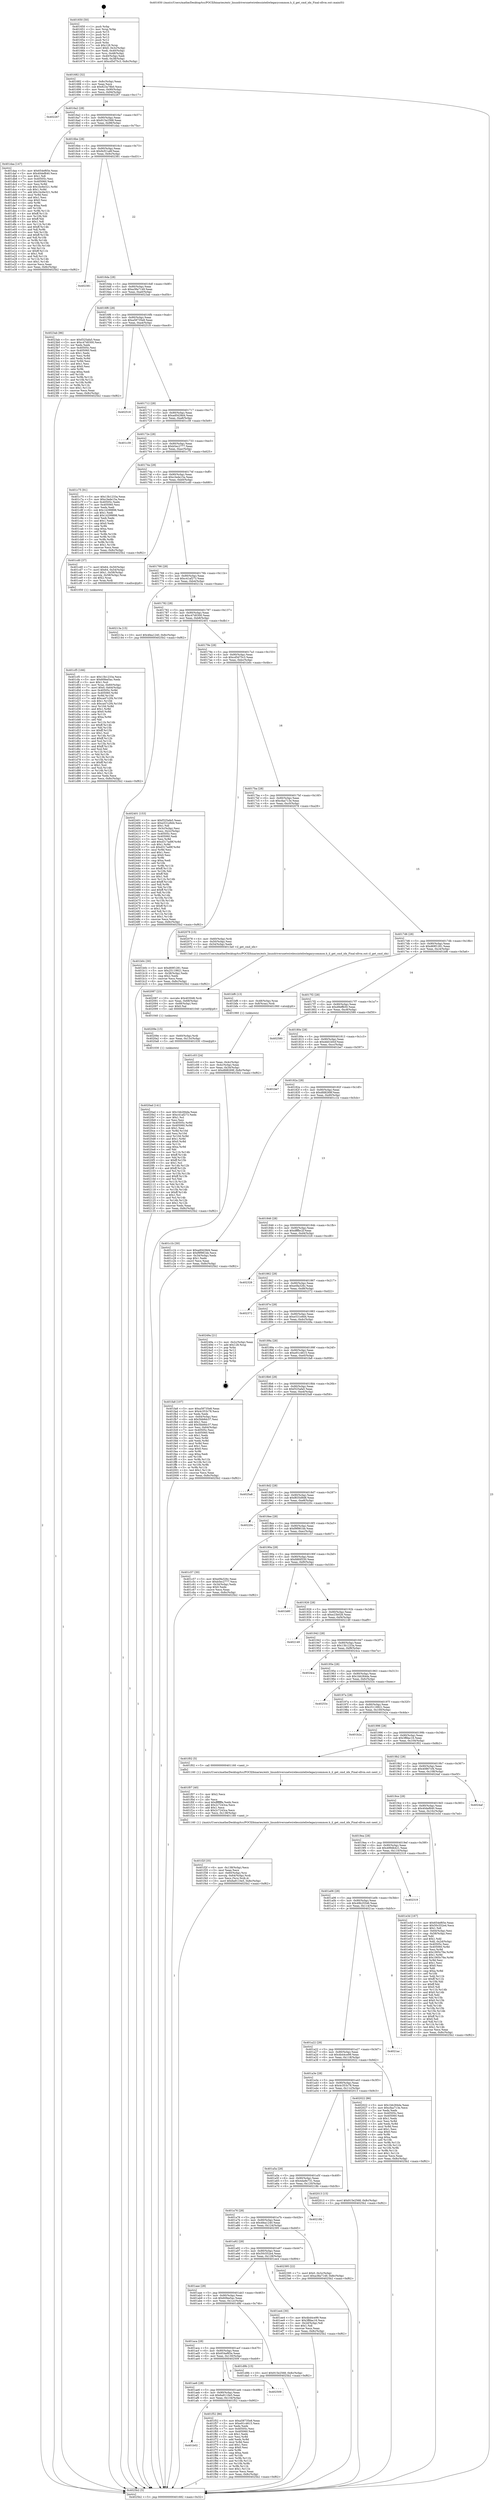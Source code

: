 digraph "0x401650" {
  label = "0x401650 (/mnt/c/Users/mathe/Desktop/tcc/POCII/binaries/extr_linuxdriversnetwirelessinteliwlegacycommon.h_il_get_cmd_idx_Final-ollvm.out::main(0))"
  labelloc = "t"
  node[shape=record]

  Entry [label="",width=0.3,height=0.3,shape=circle,fillcolor=black,style=filled]
  "0x401682" [label="{
     0x401682 [32]\l
     | [instrs]\l
     &nbsp;&nbsp;0x401682 \<+6\>: mov -0x8c(%rbp),%eax\l
     &nbsp;&nbsp;0x401688 \<+2\>: mov %eax,%ecx\l
     &nbsp;&nbsp;0x40168a \<+6\>: sub $0x823a78b0,%ecx\l
     &nbsp;&nbsp;0x401690 \<+6\>: mov %eax,-0x90(%rbp)\l
     &nbsp;&nbsp;0x401696 \<+6\>: mov %ecx,-0x94(%rbp)\l
     &nbsp;&nbsp;0x40169c \<+6\>: je 0000000000402267 \<main+0xc17\>\l
  }"]
  "0x402267" [label="{
     0x402267\l
  }", style=dashed]
  "0x4016a2" [label="{
     0x4016a2 [28]\l
     | [instrs]\l
     &nbsp;&nbsp;0x4016a2 \<+5\>: jmp 00000000004016a7 \<main+0x57\>\l
     &nbsp;&nbsp;0x4016a7 \<+6\>: mov -0x90(%rbp),%eax\l
     &nbsp;&nbsp;0x4016ad \<+5\>: sub $0x915e2568,%eax\l
     &nbsp;&nbsp;0x4016b2 \<+6\>: mov %eax,-0x98(%rbp)\l
     &nbsp;&nbsp;0x4016b8 \<+6\>: je 0000000000401daa \<main+0x75a\>\l
  }"]
  Exit [label="",width=0.3,height=0.3,shape=circle,fillcolor=black,style=filled,peripheries=2]
  "0x401daa" [label="{
     0x401daa [147]\l
     | [instrs]\l
     &nbsp;&nbsp;0x401daa \<+5\>: mov $0x654ef65e,%eax\l
     &nbsp;&nbsp;0x401daf \<+5\>: mov $0x40def640,%ecx\l
     &nbsp;&nbsp;0x401db4 \<+2\>: mov $0x1,%dl\l
     &nbsp;&nbsp;0x401db6 \<+7\>: mov 0x40505c,%esi\l
     &nbsp;&nbsp;0x401dbd \<+7\>: mov 0x405060,%edi\l
     &nbsp;&nbsp;0x401dc4 \<+3\>: mov %esi,%r8d\l
     &nbsp;&nbsp;0x401dc7 \<+7\>: sub $0x1bc6e321,%r8d\l
     &nbsp;&nbsp;0x401dce \<+4\>: sub $0x1,%r8d\l
     &nbsp;&nbsp;0x401dd2 \<+7\>: add $0x1bc6e321,%r8d\l
     &nbsp;&nbsp;0x401dd9 \<+4\>: imul %r8d,%esi\l
     &nbsp;&nbsp;0x401ddd \<+3\>: and $0x1,%esi\l
     &nbsp;&nbsp;0x401de0 \<+3\>: cmp $0x0,%esi\l
     &nbsp;&nbsp;0x401de3 \<+4\>: sete %r9b\l
     &nbsp;&nbsp;0x401de7 \<+3\>: cmp $0xa,%edi\l
     &nbsp;&nbsp;0x401dea \<+4\>: setl %r10b\l
     &nbsp;&nbsp;0x401dee \<+3\>: mov %r9b,%r11b\l
     &nbsp;&nbsp;0x401df1 \<+4\>: xor $0xff,%r11b\l
     &nbsp;&nbsp;0x401df5 \<+3\>: mov %r10b,%bl\l
     &nbsp;&nbsp;0x401df8 \<+3\>: xor $0xff,%bl\l
     &nbsp;&nbsp;0x401dfb \<+3\>: xor $0x1,%dl\l
     &nbsp;&nbsp;0x401dfe \<+3\>: mov %r11b,%r14b\l
     &nbsp;&nbsp;0x401e01 \<+4\>: and $0xff,%r14b\l
     &nbsp;&nbsp;0x401e05 \<+3\>: and %dl,%r9b\l
     &nbsp;&nbsp;0x401e08 \<+3\>: mov %bl,%r15b\l
     &nbsp;&nbsp;0x401e0b \<+4\>: and $0xff,%r15b\l
     &nbsp;&nbsp;0x401e0f \<+3\>: and %dl,%r10b\l
     &nbsp;&nbsp;0x401e12 \<+3\>: or %r9b,%r14b\l
     &nbsp;&nbsp;0x401e15 \<+3\>: or %r10b,%r15b\l
     &nbsp;&nbsp;0x401e18 \<+3\>: xor %r15b,%r14b\l
     &nbsp;&nbsp;0x401e1b \<+3\>: or %bl,%r11b\l
     &nbsp;&nbsp;0x401e1e \<+4\>: xor $0xff,%r11b\l
     &nbsp;&nbsp;0x401e22 \<+3\>: or $0x1,%dl\l
     &nbsp;&nbsp;0x401e25 \<+3\>: and %dl,%r11b\l
     &nbsp;&nbsp;0x401e28 \<+3\>: or %r11b,%r14b\l
     &nbsp;&nbsp;0x401e2b \<+4\>: test $0x1,%r14b\l
     &nbsp;&nbsp;0x401e2f \<+3\>: cmovne %ecx,%eax\l
     &nbsp;&nbsp;0x401e32 \<+6\>: mov %eax,-0x8c(%rbp)\l
     &nbsp;&nbsp;0x401e38 \<+5\>: jmp 00000000004025b2 \<main+0xf62\>\l
  }"]
  "0x4016be" [label="{
     0x4016be [28]\l
     | [instrs]\l
     &nbsp;&nbsp;0x4016be \<+5\>: jmp 00000000004016c3 \<main+0x73\>\l
     &nbsp;&nbsp;0x4016c3 \<+6\>: mov -0x90(%rbp),%eax\l
     &nbsp;&nbsp;0x4016c9 \<+5\>: sub $0x9cf21a6f,%eax\l
     &nbsp;&nbsp;0x4016ce \<+6\>: mov %eax,-0x9c(%rbp)\l
     &nbsp;&nbsp;0x4016d4 \<+6\>: je 0000000000402381 \<main+0xd31\>\l
  }"]
  "0x4020ad" [label="{
     0x4020ad [141]\l
     | [instrs]\l
     &nbsp;&nbsp;0x4020ad \<+5\>: mov $0x1bb284da,%eax\l
     &nbsp;&nbsp;0x4020b2 \<+5\>: mov $0xc41af273,%edx\l
     &nbsp;&nbsp;0x4020b7 \<+2\>: mov $0x1,%cl\l
     &nbsp;&nbsp;0x4020b9 \<+2\>: xor %esi,%esi\l
     &nbsp;&nbsp;0x4020bb \<+8\>: mov 0x40505c,%r8d\l
     &nbsp;&nbsp;0x4020c3 \<+8\>: mov 0x405060,%r9d\l
     &nbsp;&nbsp;0x4020cb \<+3\>: sub $0x1,%esi\l
     &nbsp;&nbsp;0x4020ce \<+3\>: mov %r8d,%r10d\l
     &nbsp;&nbsp;0x4020d1 \<+3\>: add %esi,%r10d\l
     &nbsp;&nbsp;0x4020d4 \<+4\>: imul %r10d,%r8d\l
     &nbsp;&nbsp;0x4020d8 \<+4\>: and $0x1,%r8d\l
     &nbsp;&nbsp;0x4020dc \<+4\>: cmp $0x0,%r8d\l
     &nbsp;&nbsp;0x4020e0 \<+4\>: sete %r11b\l
     &nbsp;&nbsp;0x4020e4 \<+4\>: cmp $0xa,%r9d\l
     &nbsp;&nbsp;0x4020e8 \<+3\>: setl %bl\l
     &nbsp;&nbsp;0x4020eb \<+3\>: mov %r11b,%r14b\l
     &nbsp;&nbsp;0x4020ee \<+4\>: xor $0xff,%r14b\l
     &nbsp;&nbsp;0x4020f2 \<+3\>: mov %bl,%r15b\l
     &nbsp;&nbsp;0x4020f5 \<+4\>: xor $0xff,%r15b\l
     &nbsp;&nbsp;0x4020f9 \<+3\>: xor $0x1,%cl\l
     &nbsp;&nbsp;0x4020fc \<+3\>: mov %r14b,%r12b\l
     &nbsp;&nbsp;0x4020ff \<+4\>: and $0xff,%r12b\l
     &nbsp;&nbsp;0x402103 \<+3\>: and %cl,%r11b\l
     &nbsp;&nbsp;0x402106 \<+3\>: mov %r15b,%r13b\l
     &nbsp;&nbsp;0x402109 \<+4\>: and $0xff,%r13b\l
     &nbsp;&nbsp;0x40210d \<+2\>: and %cl,%bl\l
     &nbsp;&nbsp;0x40210f \<+3\>: or %r11b,%r12b\l
     &nbsp;&nbsp;0x402112 \<+3\>: or %bl,%r13b\l
     &nbsp;&nbsp;0x402115 \<+3\>: xor %r13b,%r12b\l
     &nbsp;&nbsp;0x402118 \<+3\>: or %r15b,%r14b\l
     &nbsp;&nbsp;0x40211b \<+4\>: xor $0xff,%r14b\l
     &nbsp;&nbsp;0x40211f \<+3\>: or $0x1,%cl\l
     &nbsp;&nbsp;0x402122 \<+3\>: and %cl,%r14b\l
     &nbsp;&nbsp;0x402125 \<+3\>: or %r14b,%r12b\l
     &nbsp;&nbsp;0x402128 \<+4\>: test $0x1,%r12b\l
     &nbsp;&nbsp;0x40212c \<+3\>: cmovne %edx,%eax\l
     &nbsp;&nbsp;0x40212f \<+6\>: mov %eax,-0x8c(%rbp)\l
     &nbsp;&nbsp;0x402135 \<+5\>: jmp 00000000004025b2 \<main+0xf62\>\l
  }"]
  "0x402381" [label="{
     0x402381\l
  }", style=dashed]
  "0x4016da" [label="{
     0x4016da [28]\l
     | [instrs]\l
     &nbsp;&nbsp;0x4016da \<+5\>: jmp 00000000004016df \<main+0x8f\>\l
     &nbsp;&nbsp;0x4016df \<+6\>: mov -0x90(%rbp),%eax\l
     &nbsp;&nbsp;0x4016e5 \<+5\>: sub $0xa38a7149,%eax\l
     &nbsp;&nbsp;0x4016ea \<+6\>: mov %eax,-0xa0(%rbp)\l
     &nbsp;&nbsp;0x4016f0 \<+6\>: je 00000000004023ab \<main+0xd5b\>\l
  }"]
  "0x40209e" [label="{
     0x40209e [15]\l
     | [instrs]\l
     &nbsp;&nbsp;0x40209e \<+4\>: mov -0x60(%rbp),%rdi\l
     &nbsp;&nbsp;0x4020a2 \<+6\>: mov %eax,-0x13c(%rbp)\l
     &nbsp;&nbsp;0x4020a8 \<+5\>: call 0000000000401030 \<free@plt\>\l
     | [calls]\l
     &nbsp;&nbsp;0x401030 \{1\} (unknown)\l
  }"]
  "0x4023ab" [label="{
     0x4023ab [86]\l
     | [instrs]\l
     &nbsp;&nbsp;0x4023ab \<+5\>: mov $0xf325afa5,%eax\l
     &nbsp;&nbsp;0x4023b0 \<+5\>: mov $0xc47d0300,%ecx\l
     &nbsp;&nbsp;0x4023b5 \<+2\>: xor %edx,%edx\l
     &nbsp;&nbsp;0x4023b7 \<+7\>: mov 0x40505c,%esi\l
     &nbsp;&nbsp;0x4023be \<+7\>: mov 0x405060,%edi\l
     &nbsp;&nbsp;0x4023c5 \<+3\>: sub $0x1,%edx\l
     &nbsp;&nbsp;0x4023c8 \<+3\>: mov %esi,%r8d\l
     &nbsp;&nbsp;0x4023cb \<+3\>: add %edx,%r8d\l
     &nbsp;&nbsp;0x4023ce \<+4\>: imul %r8d,%esi\l
     &nbsp;&nbsp;0x4023d2 \<+3\>: and $0x1,%esi\l
     &nbsp;&nbsp;0x4023d5 \<+3\>: cmp $0x0,%esi\l
     &nbsp;&nbsp;0x4023d8 \<+4\>: sete %r9b\l
     &nbsp;&nbsp;0x4023dc \<+3\>: cmp $0xa,%edi\l
     &nbsp;&nbsp;0x4023df \<+4\>: setl %r10b\l
     &nbsp;&nbsp;0x4023e3 \<+3\>: mov %r9b,%r11b\l
     &nbsp;&nbsp;0x4023e6 \<+3\>: and %r10b,%r11b\l
     &nbsp;&nbsp;0x4023e9 \<+3\>: xor %r10b,%r9b\l
     &nbsp;&nbsp;0x4023ec \<+3\>: or %r9b,%r11b\l
     &nbsp;&nbsp;0x4023ef \<+4\>: test $0x1,%r11b\l
     &nbsp;&nbsp;0x4023f3 \<+3\>: cmovne %ecx,%eax\l
     &nbsp;&nbsp;0x4023f6 \<+6\>: mov %eax,-0x8c(%rbp)\l
     &nbsp;&nbsp;0x4023fc \<+5\>: jmp 00000000004025b2 \<main+0xf62\>\l
  }"]
  "0x4016f6" [label="{
     0x4016f6 [28]\l
     | [instrs]\l
     &nbsp;&nbsp;0x4016f6 \<+5\>: jmp 00000000004016fb \<main+0xab\>\l
     &nbsp;&nbsp;0x4016fb \<+6\>: mov -0x90(%rbp),%eax\l
     &nbsp;&nbsp;0x401701 \<+5\>: sub $0xa58735e8,%eax\l
     &nbsp;&nbsp;0x401706 \<+6\>: mov %eax,-0xa4(%rbp)\l
     &nbsp;&nbsp;0x40170c \<+6\>: je 0000000000402518 \<main+0xec8\>\l
  }"]
  "0x402087" [label="{
     0x402087 [23]\l
     | [instrs]\l
     &nbsp;&nbsp;0x402087 \<+10\>: movabs $0x4030d6,%rdi\l
     &nbsp;&nbsp;0x402091 \<+3\>: mov %eax,-0x68(%rbp)\l
     &nbsp;&nbsp;0x402094 \<+3\>: mov -0x68(%rbp),%esi\l
     &nbsp;&nbsp;0x402097 \<+2\>: mov $0x0,%al\l
     &nbsp;&nbsp;0x402099 \<+5\>: call 0000000000401040 \<printf@plt\>\l
     | [calls]\l
     &nbsp;&nbsp;0x401040 \{1\} (unknown)\l
  }"]
  "0x402518" [label="{
     0x402518\l
  }", style=dashed]
  "0x401712" [label="{
     0x401712 [28]\l
     | [instrs]\l
     &nbsp;&nbsp;0x401712 \<+5\>: jmp 0000000000401717 \<main+0xc7\>\l
     &nbsp;&nbsp;0x401717 \<+6\>: mov -0x90(%rbp),%eax\l
     &nbsp;&nbsp;0x40171d \<+5\>: sub $0xad0428d4,%eax\l
     &nbsp;&nbsp;0x401722 \<+6\>: mov %eax,-0xa8(%rbp)\l
     &nbsp;&nbsp;0x401728 \<+6\>: je 0000000000401c39 \<main+0x5e9\>\l
  }"]
  "0x401b02" [label="{
     0x401b02\l
  }", style=dashed]
  "0x401c39" [label="{
     0x401c39\l
  }", style=dashed]
  "0x40172e" [label="{
     0x40172e [28]\l
     | [instrs]\l
     &nbsp;&nbsp;0x40172e \<+5\>: jmp 0000000000401733 \<main+0xe3\>\l
     &nbsp;&nbsp;0x401733 \<+6\>: mov -0x90(%rbp),%eax\l
     &nbsp;&nbsp;0x401739 \<+5\>: sub $0xb5ec2777,%eax\l
     &nbsp;&nbsp;0x40173e \<+6\>: mov %eax,-0xac(%rbp)\l
     &nbsp;&nbsp;0x401744 \<+6\>: je 0000000000401c75 \<main+0x625\>\l
  }"]
  "0x401f52" [label="{
     0x401f52 [86]\l
     | [instrs]\l
     &nbsp;&nbsp;0x401f52 \<+5\>: mov $0xa58735e8,%eax\l
     &nbsp;&nbsp;0x401f57 \<+5\>: mov $0xe91c4615,%ecx\l
     &nbsp;&nbsp;0x401f5c \<+2\>: xor %edx,%edx\l
     &nbsp;&nbsp;0x401f5e \<+7\>: mov 0x40505c,%esi\l
     &nbsp;&nbsp;0x401f65 \<+7\>: mov 0x405060,%edi\l
     &nbsp;&nbsp;0x401f6c \<+3\>: sub $0x1,%edx\l
     &nbsp;&nbsp;0x401f6f \<+3\>: mov %esi,%r8d\l
     &nbsp;&nbsp;0x401f72 \<+3\>: add %edx,%r8d\l
     &nbsp;&nbsp;0x401f75 \<+4\>: imul %r8d,%esi\l
     &nbsp;&nbsp;0x401f79 \<+3\>: and $0x1,%esi\l
     &nbsp;&nbsp;0x401f7c \<+3\>: cmp $0x0,%esi\l
     &nbsp;&nbsp;0x401f7f \<+4\>: sete %r9b\l
     &nbsp;&nbsp;0x401f83 \<+3\>: cmp $0xa,%edi\l
     &nbsp;&nbsp;0x401f86 \<+4\>: setl %r10b\l
     &nbsp;&nbsp;0x401f8a \<+3\>: mov %r9b,%r11b\l
     &nbsp;&nbsp;0x401f8d \<+3\>: and %r10b,%r11b\l
     &nbsp;&nbsp;0x401f90 \<+3\>: xor %r10b,%r9b\l
     &nbsp;&nbsp;0x401f93 \<+3\>: or %r9b,%r11b\l
     &nbsp;&nbsp;0x401f96 \<+4\>: test $0x1,%r11b\l
     &nbsp;&nbsp;0x401f9a \<+3\>: cmovne %ecx,%eax\l
     &nbsp;&nbsp;0x401f9d \<+6\>: mov %eax,-0x8c(%rbp)\l
     &nbsp;&nbsp;0x401fa3 \<+5\>: jmp 00000000004025b2 \<main+0xf62\>\l
  }"]
  "0x401c75" [label="{
     0x401c75 [91]\l
     | [instrs]\l
     &nbsp;&nbsp;0x401c75 \<+5\>: mov $0x13b1233a,%eax\l
     &nbsp;&nbsp;0x401c7a \<+5\>: mov $0xc3ede15a,%ecx\l
     &nbsp;&nbsp;0x401c7f \<+7\>: mov 0x40505c,%edx\l
     &nbsp;&nbsp;0x401c86 \<+7\>: mov 0x405060,%esi\l
     &nbsp;&nbsp;0x401c8d \<+2\>: mov %edx,%edi\l
     &nbsp;&nbsp;0x401c8f \<+6\>: sub $0x14299898,%edi\l
     &nbsp;&nbsp;0x401c95 \<+3\>: sub $0x1,%edi\l
     &nbsp;&nbsp;0x401c98 \<+6\>: add $0x14299898,%edi\l
     &nbsp;&nbsp;0x401c9e \<+3\>: imul %edi,%edx\l
     &nbsp;&nbsp;0x401ca1 \<+3\>: and $0x1,%edx\l
     &nbsp;&nbsp;0x401ca4 \<+3\>: cmp $0x0,%edx\l
     &nbsp;&nbsp;0x401ca7 \<+4\>: sete %r8b\l
     &nbsp;&nbsp;0x401cab \<+3\>: cmp $0xa,%esi\l
     &nbsp;&nbsp;0x401cae \<+4\>: setl %r9b\l
     &nbsp;&nbsp;0x401cb2 \<+3\>: mov %r8b,%r10b\l
     &nbsp;&nbsp;0x401cb5 \<+3\>: and %r9b,%r10b\l
     &nbsp;&nbsp;0x401cb8 \<+3\>: xor %r9b,%r8b\l
     &nbsp;&nbsp;0x401cbb \<+3\>: or %r8b,%r10b\l
     &nbsp;&nbsp;0x401cbe \<+4\>: test $0x1,%r10b\l
     &nbsp;&nbsp;0x401cc2 \<+3\>: cmovne %ecx,%eax\l
     &nbsp;&nbsp;0x401cc5 \<+6\>: mov %eax,-0x8c(%rbp)\l
     &nbsp;&nbsp;0x401ccb \<+5\>: jmp 00000000004025b2 \<main+0xf62\>\l
  }"]
  "0x40174a" [label="{
     0x40174a [28]\l
     | [instrs]\l
     &nbsp;&nbsp;0x40174a \<+5\>: jmp 000000000040174f \<main+0xff\>\l
     &nbsp;&nbsp;0x40174f \<+6\>: mov -0x90(%rbp),%eax\l
     &nbsp;&nbsp;0x401755 \<+5\>: sub $0xc3ede15a,%eax\l
     &nbsp;&nbsp;0x40175a \<+6\>: mov %eax,-0xb0(%rbp)\l
     &nbsp;&nbsp;0x401760 \<+6\>: je 0000000000401cd0 \<main+0x680\>\l
  }"]
  "0x401ae6" [label="{
     0x401ae6 [28]\l
     | [instrs]\l
     &nbsp;&nbsp;0x401ae6 \<+5\>: jmp 0000000000401aeb \<main+0x49b\>\l
     &nbsp;&nbsp;0x401aeb \<+6\>: mov -0x90(%rbp),%eax\l
     &nbsp;&nbsp;0x401af1 \<+5\>: sub $0x6a9110e5,%eax\l
     &nbsp;&nbsp;0x401af6 \<+6\>: mov %eax,-0x134(%rbp)\l
     &nbsp;&nbsp;0x401afc \<+6\>: je 0000000000401f52 \<main+0x902\>\l
  }"]
  "0x401cd0" [label="{
     0x401cd0 [37]\l
     | [instrs]\l
     &nbsp;&nbsp;0x401cd0 \<+7\>: movl $0x64,-0x50(%rbp)\l
     &nbsp;&nbsp;0x401cd7 \<+7\>: movl $0x64,-0x54(%rbp)\l
     &nbsp;&nbsp;0x401cde \<+7\>: movl $0x1,-0x58(%rbp)\l
     &nbsp;&nbsp;0x401ce5 \<+4\>: movslq -0x58(%rbp),%rax\l
     &nbsp;&nbsp;0x401ce9 \<+4\>: shl $0x2,%rax\l
     &nbsp;&nbsp;0x401ced \<+3\>: mov %rax,%rdi\l
     &nbsp;&nbsp;0x401cf0 \<+5\>: call 0000000000401050 \<malloc@plt\>\l
     | [calls]\l
     &nbsp;&nbsp;0x401050 \{1\} (unknown)\l
  }"]
  "0x401766" [label="{
     0x401766 [28]\l
     | [instrs]\l
     &nbsp;&nbsp;0x401766 \<+5\>: jmp 000000000040176b \<main+0x11b\>\l
     &nbsp;&nbsp;0x40176b \<+6\>: mov -0x90(%rbp),%eax\l
     &nbsp;&nbsp;0x401771 \<+5\>: sub $0xc41af273,%eax\l
     &nbsp;&nbsp;0x401776 \<+6\>: mov %eax,-0xb4(%rbp)\l
     &nbsp;&nbsp;0x40177c \<+6\>: je 000000000040213a \<main+0xaea\>\l
  }"]
  "0x402509" [label="{
     0x402509\l
  }", style=dashed]
  "0x40213a" [label="{
     0x40213a [15]\l
     | [instrs]\l
     &nbsp;&nbsp;0x40213a \<+10\>: movl $0x4fea1240,-0x8c(%rbp)\l
     &nbsp;&nbsp;0x402144 \<+5\>: jmp 00000000004025b2 \<main+0xf62\>\l
  }"]
  "0x401782" [label="{
     0x401782 [28]\l
     | [instrs]\l
     &nbsp;&nbsp;0x401782 \<+5\>: jmp 0000000000401787 \<main+0x137\>\l
     &nbsp;&nbsp;0x401787 \<+6\>: mov -0x90(%rbp),%eax\l
     &nbsp;&nbsp;0x40178d \<+5\>: sub $0xc47d0300,%eax\l
     &nbsp;&nbsp;0x401792 \<+6\>: mov %eax,-0xb8(%rbp)\l
     &nbsp;&nbsp;0x401798 \<+6\>: je 0000000000402401 \<main+0xdb1\>\l
  }"]
  "0x401f2f" [label="{
     0x401f2f [35]\l
     | [instrs]\l
     &nbsp;&nbsp;0x401f2f \<+6\>: mov -0x138(%rbp),%ecx\l
     &nbsp;&nbsp;0x401f35 \<+3\>: imul %eax,%ecx\l
     &nbsp;&nbsp;0x401f38 \<+4\>: mov -0x60(%rbp),%rsi\l
     &nbsp;&nbsp;0x401f3c \<+4\>: movslq -0x64(%rbp),%rdi\l
     &nbsp;&nbsp;0x401f40 \<+3\>: mov %ecx,(%rsi,%rdi,4)\l
     &nbsp;&nbsp;0x401f43 \<+10\>: movl $0x6a9110e5,-0x8c(%rbp)\l
     &nbsp;&nbsp;0x401f4d \<+5\>: jmp 00000000004025b2 \<main+0xf62\>\l
  }"]
  "0x402401" [label="{
     0x402401 [153]\l
     | [instrs]\l
     &nbsp;&nbsp;0x402401 \<+5\>: mov $0xf325afa5,%eax\l
     &nbsp;&nbsp;0x402406 \<+5\>: mov $0xe531e9d4,%ecx\l
     &nbsp;&nbsp;0x40240b \<+2\>: mov $0x1,%dl\l
     &nbsp;&nbsp;0x40240d \<+3\>: mov -0x3c(%rbp),%esi\l
     &nbsp;&nbsp;0x402410 \<+3\>: mov %esi,-0x2c(%rbp)\l
     &nbsp;&nbsp;0x402413 \<+7\>: mov 0x40505c,%esi\l
     &nbsp;&nbsp;0x40241a \<+7\>: mov 0x405060,%edi\l
     &nbsp;&nbsp;0x402421 \<+3\>: mov %esi,%r8d\l
     &nbsp;&nbsp;0x402424 \<+7\>: add $0xd317ad9f,%r8d\l
     &nbsp;&nbsp;0x40242b \<+4\>: sub $0x1,%r8d\l
     &nbsp;&nbsp;0x40242f \<+7\>: sub $0xd317ad9f,%r8d\l
     &nbsp;&nbsp;0x402436 \<+4\>: imul %r8d,%esi\l
     &nbsp;&nbsp;0x40243a \<+3\>: and $0x1,%esi\l
     &nbsp;&nbsp;0x40243d \<+3\>: cmp $0x0,%esi\l
     &nbsp;&nbsp;0x402440 \<+4\>: sete %r9b\l
     &nbsp;&nbsp;0x402444 \<+3\>: cmp $0xa,%edi\l
     &nbsp;&nbsp;0x402447 \<+4\>: setl %r10b\l
     &nbsp;&nbsp;0x40244b \<+3\>: mov %r9b,%r11b\l
     &nbsp;&nbsp;0x40244e \<+4\>: xor $0xff,%r11b\l
     &nbsp;&nbsp;0x402452 \<+3\>: mov %r10b,%bl\l
     &nbsp;&nbsp;0x402455 \<+3\>: xor $0xff,%bl\l
     &nbsp;&nbsp;0x402458 \<+3\>: xor $0x1,%dl\l
     &nbsp;&nbsp;0x40245b \<+3\>: mov %r11b,%r14b\l
     &nbsp;&nbsp;0x40245e \<+4\>: and $0xff,%r14b\l
     &nbsp;&nbsp;0x402462 \<+3\>: and %dl,%r9b\l
     &nbsp;&nbsp;0x402465 \<+3\>: mov %bl,%r15b\l
     &nbsp;&nbsp;0x402468 \<+4\>: and $0xff,%r15b\l
     &nbsp;&nbsp;0x40246c \<+3\>: and %dl,%r10b\l
     &nbsp;&nbsp;0x40246f \<+3\>: or %r9b,%r14b\l
     &nbsp;&nbsp;0x402472 \<+3\>: or %r10b,%r15b\l
     &nbsp;&nbsp;0x402475 \<+3\>: xor %r15b,%r14b\l
     &nbsp;&nbsp;0x402478 \<+3\>: or %bl,%r11b\l
     &nbsp;&nbsp;0x40247b \<+4\>: xor $0xff,%r11b\l
     &nbsp;&nbsp;0x40247f \<+3\>: or $0x1,%dl\l
     &nbsp;&nbsp;0x402482 \<+3\>: and %dl,%r11b\l
     &nbsp;&nbsp;0x402485 \<+3\>: or %r11b,%r14b\l
     &nbsp;&nbsp;0x402488 \<+4\>: test $0x1,%r14b\l
     &nbsp;&nbsp;0x40248c \<+3\>: cmovne %ecx,%eax\l
     &nbsp;&nbsp;0x40248f \<+6\>: mov %eax,-0x8c(%rbp)\l
     &nbsp;&nbsp;0x402495 \<+5\>: jmp 00000000004025b2 \<main+0xf62\>\l
  }"]
  "0x40179e" [label="{
     0x40179e [28]\l
     | [instrs]\l
     &nbsp;&nbsp;0x40179e \<+5\>: jmp 00000000004017a3 \<main+0x153\>\l
     &nbsp;&nbsp;0x4017a3 \<+6\>: mov -0x90(%rbp),%eax\l
     &nbsp;&nbsp;0x4017a9 \<+5\>: sub $0xcd5d75c3,%eax\l
     &nbsp;&nbsp;0x4017ae \<+6\>: mov %eax,-0xbc(%rbp)\l
     &nbsp;&nbsp;0x4017b4 \<+6\>: je 0000000000401b0c \<main+0x4bc\>\l
  }"]
  "0x401f07" [label="{
     0x401f07 [40]\l
     | [instrs]\l
     &nbsp;&nbsp;0x401f07 \<+5\>: mov $0x2,%ecx\l
     &nbsp;&nbsp;0x401f0c \<+1\>: cltd\l
     &nbsp;&nbsp;0x401f0d \<+2\>: idiv %ecx\l
     &nbsp;&nbsp;0x401f0f \<+6\>: imul $0xfffffffe,%edx,%ecx\l
     &nbsp;&nbsp;0x401f15 \<+6\>: add $0x2c7243ca,%ecx\l
     &nbsp;&nbsp;0x401f1b \<+3\>: add $0x1,%ecx\l
     &nbsp;&nbsp;0x401f1e \<+6\>: sub $0x2c7243ca,%ecx\l
     &nbsp;&nbsp;0x401f24 \<+6\>: mov %ecx,-0x138(%rbp)\l
     &nbsp;&nbsp;0x401f2a \<+5\>: call 0000000000401160 \<next_i\>\l
     | [calls]\l
     &nbsp;&nbsp;0x401160 \{1\} (/mnt/c/Users/mathe/Desktop/tcc/POCII/binaries/extr_linuxdriversnetwirelessinteliwlegacycommon.h_il_get_cmd_idx_Final-ollvm.out::next_i)\l
  }"]
  "0x401b0c" [label="{
     0x401b0c [30]\l
     | [instrs]\l
     &nbsp;&nbsp;0x401b0c \<+5\>: mov $0xd69f1281,%eax\l
     &nbsp;&nbsp;0x401b11 \<+5\>: mov $0x25119921,%ecx\l
     &nbsp;&nbsp;0x401b16 \<+3\>: mov -0x38(%rbp),%edx\l
     &nbsp;&nbsp;0x401b19 \<+3\>: cmp $0x2,%edx\l
     &nbsp;&nbsp;0x401b1c \<+3\>: cmovne %ecx,%eax\l
     &nbsp;&nbsp;0x401b1f \<+6\>: mov %eax,-0x8c(%rbp)\l
     &nbsp;&nbsp;0x401b25 \<+5\>: jmp 00000000004025b2 \<main+0xf62\>\l
  }"]
  "0x4017ba" [label="{
     0x4017ba [28]\l
     | [instrs]\l
     &nbsp;&nbsp;0x4017ba \<+5\>: jmp 00000000004017bf \<main+0x16f\>\l
     &nbsp;&nbsp;0x4017bf \<+6\>: mov -0x90(%rbp),%eax\l
     &nbsp;&nbsp;0x4017c5 \<+5\>: sub $0xcfaa713e,%eax\l
     &nbsp;&nbsp;0x4017ca \<+6\>: mov %eax,-0xc0(%rbp)\l
     &nbsp;&nbsp;0x4017d0 \<+6\>: je 0000000000402078 \<main+0xa28\>\l
  }"]
  "0x4025b2" [label="{
     0x4025b2 [5]\l
     | [instrs]\l
     &nbsp;&nbsp;0x4025b2 \<+5\>: jmp 0000000000401682 \<main+0x32\>\l
  }"]
  "0x401650" [label="{
     0x401650 [50]\l
     | [instrs]\l
     &nbsp;&nbsp;0x401650 \<+1\>: push %rbp\l
     &nbsp;&nbsp;0x401651 \<+3\>: mov %rsp,%rbp\l
     &nbsp;&nbsp;0x401654 \<+2\>: push %r15\l
     &nbsp;&nbsp;0x401656 \<+2\>: push %r14\l
     &nbsp;&nbsp;0x401658 \<+2\>: push %r13\l
     &nbsp;&nbsp;0x40165a \<+2\>: push %r12\l
     &nbsp;&nbsp;0x40165c \<+1\>: push %rbx\l
     &nbsp;&nbsp;0x40165d \<+7\>: sub $0x128,%rsp\l
     &nbsp;&nbsp;0x401664 \<+7\>: movl $0x0,-0x3c(%rbp)\l
     &nbsp;&nbsp;0x40166b \<+3\>: mov %edi,-0x40(%rbp)\l
     &nbsp;&nbsp;0x40166e \<+4\>: mov %rsi,-0x48(%rbp)\l
     &nbsp;&nbsp;0x401672 \<+3\>: mov -0x40(%rbp),%edi\l
     &nbsp;&nbsp;0x401675 \<+3\>: mov %edi,-0x38(%rbp)\l
     &nbsp;&nbsp;0x401678 \<+10\>: movl $0xcd5d75c3,-0x8c(%rbp)\l
  }"]
  "0x401aca" [label="{
     0x401aca [28]\l
     | [instrs]\l
     &nbsp;&nbsp;0x401aca \<+5\>: jmp 0000000000401acf \<main+0x47f\>\l
     &nbsp;&nbsp;0x401acf \<+6\>: mov -0x90(%rbp),%eax\l
     &nbsp;&nbsp;0x401ad5 \<+5\>: sub $0x654ef65e,%eax\l
     &nbsp;&nbsp;0x401ada \<+6\>: mov %eax,-0x130(%rbp)\l
     &nbsp;&nbsp;0x401ae0 \<+6\>: je 0000000000402509 \<main+0xeb9\>\l
  }"]
  "0x402078" [label="{
     0x402078 [15]\l
     | [instrs]\l
     &nbsp;&nbsp;0x402078 \<+4\>: mov -0x60(%rbp),%rdi\l
     &nbsp;&nbsp;0x40207c \<+3\>: mov -0x50(%rbp),%esi\l
     &nbsp;&nbsp;0x40207f \<+3\>: mov -0x54(%rbp),%edx\l
     &nbsp;&nbsp;0x402082 \<+5\>: call 00000000004013a0 \<il_get_cmd_idx\>\l
     | [calls]\l
     &nbsp;&nbsp;0x4013a0 \{1\} (/mnt/c/Users/mathe/Desktop/tcc/POCII/binaries/extr_linuxdriversnetwirelessinteliwlegacycommon.h_il_get_cmd_idx_Final-ollvm.out::il_get_cmd_idx)\l
  }"]
  "0x4017d6" [label="{
     0x4017d6 [28]\l
     | [instrs]\l
     &nbsp;&nbsp;0x4017d6 \<+5\>: jmp 00000000004017db \<main+0x18b\>\l
     &nbsp;&nbsp;0x4017db \<+6\>: mov -0x90(%rbp),%eax\l
     &nbsp;&nbsp;0x4017e1 \<+5\>: sub $0xd69f1281,%eax\l
     &nbsp;&nbsp;0x4017e6 \<+6\>: mov %eax,-0xc4(%rbp)\l
     &nbsp;&nbsp;0x4017ec \<+6\>: je 0000000000401bf6 \<main+0x5a6\>\l
  }"]
  "0x401d9b" [label="{
     0x401d9b [15]\l
     | [instrs]\l
     &nbsp;&nbsp;0x401d9b \<+10\>: movl $0x915e2568,-0x8c(%rbp)\l
     &nbsp;&nbsp;0x401da5 \<+5\>: jmp 00000000004025b2 \<main+0xf62\>\l
  }"]
  "0x401bf6" [label="{
     0x401bf6 [13]\l
     | [instrs]\l
     &nbsp;&nbsp;0x401bf6 \<+4\>: mov -0x48(%rbp),%rax\l
     &nbsp;&nbsp;0x401bfa \<+4\>: mov 0x8(%rax),%rdi\l
     &nbsp;&nbsp;0x401bfe \<+5\>: call 0000000000401060 \<atoi@plt\>\l
     | [calls]\l
     &nbsp;&nbsp;0x401060 \{1\} (unknown)\l
  }"]
  "0x4017f2" [label="{
     0x4017f2 [28]\l
     | [instrs]\l
     &nbsp;&nbsp;0x4017f2 \<+5\>: jmp 00000000004017f7 \<main+0x1a7\>\l
     &nbsp;&nbsp;0x4017f7 \<+6\>: mov -0x90(%rbp),%eax\l
     &nbsp;&nbsp;0x4017fd \<+5\>: sub $0xd9effb50,%eax\l
     &nbsp;&nbsp;0x401802 \<+6\>: mov %eax,-0xc8(%rbp)\l
     &nbsp;&nbsp;0x401808 \<+6\>: je 0000000000402580 \<main+0xf30\>\l
  }"]
  "0x401c03" [label="{
     0x401c03 [24]\l
     | [instrs]\l
     &nbsp;&nbsp;0x401c03 \<+3\>: mov %eax,-0x4c(%rbp)\l
     &nbsp;&nbsp;0x401c06 \<+3\>: mov -0x4c(%rbp),%eax\l
     &nbsp;&nbsp;0x401c09 \<+3\>: mov %eax,-0x34(%rbp)\l
     &nbsp;&nbsp;0x401c0c \<+10\>: movl $0xdfd8269f,-0x8c(%rbp)\l
     &nbsp;&nbsp;0x401c16 \<+5\>: jmp 00000000004025b2 \<main+0xf62\>\l
  }"]
  "0x401aae" [label="{
     0x401aae [28]\l
     | [instrs]\l
     &nbsp;&nbsp;0x401aae \<+5\>: jmp 0000000000401ab3 \<main+0x463\>\l
     &nbsp;&nbsp;0x401ab3 \<+6\>: mov -0x90(%rbp),%eax\l
     &nbsp;&nbsp;0x401ab9 \<+5\>: sub $0x60fee5ac,%eax\l
     &nbsp;&nbsp;0x401abe \<+6\>: mov %eax,-0x12c(%rbp)\l
     &nbsp;&nbsp;0x401ac4 \<+6\>: je 0000000000401d9b \<main+0x74b\>\l
  }"]
  "0x402580" [label="{
     0x402580\l
  }", style=dashed]
  "0x40180e" [label="{
     0x40180e [28]\l
     | [instrs]\l
     &nbsp;&nbsp;0x40180e \<+5\>: jmp 0000000000401813 \<main+0x1c3\>\l
     &nbsp;&nbsp;0x401813 \<+6\>: mov -0x90(%rbp),%eax\l
     &nbsp;&nbsp;0x401819 \<+5\>: sub $0xddd1b0cf,%eax\l
     &nbsp;&nbsp;0x40181e \<+6\>: mov %eax,-0xcc(%rbp)\l
     &nbsp;&nbsp;0x401824 \<+6\>: je 0000000000401be7 \<main+0x597\>\l
  }"]
  "0x401ee4" [label="{
     0x401ee4 [30]\l
     | [instrs]\l
     &nbsp;&nbsp;0x401ee4 \<+5\>: mov $0x4b44ce99,%eax\l
     &nbsp;&nbsp;0x401ee9 \<+5\>: mov $0x3ffdac16,%ecx\l
     &nbsp;&nbsp;0x401eee \<+3\>: mov -0x2d(%rbp),%dl\l
     &nbsp;&nbsp;0x401ef1 \<+3\>: test $0x1,%dl\l
     &nbsp;&nbsp;0x401ef4 \<+3\>: cmovne %ecx,%eax\l
     &nbsp;&nbsp;0x401ef7 \<+6\>: mov %eax,-0x8c(%rbp)\l
     &nbsp;&nbsp;0x401efd \<+5\>: jmp 00000000004025b2 \<main+0xf62\>\l
  }"]
  "0x401be7" [label="{
     0x401be7\l
  }", style=dashed]
  "0x40182a" [label="{
     0x40182a [28]\l
     | [instrs]\l
     &nbsp;&nbsp;0x40182a \<+5\>: jmp 000000000040182f \<main+0x1df\>\l
     &nbsp;&nbsp;0x40182f \<+6\>: mov -0x90(%rbp),%eax\l
     &nbsp;&nbsp;0x401835 \<+5\>: sub $0xdfd8269f,%eax\l
     &nbsp;&nbsp;0x40183a \<+6\>: mov %eax,-0xd0(%rbp)\l
     &nbsp;&nbsp;0x401840 \<+6\>: je 0000000000401c1b \<main+0x5cb\>\l
  }"]
  "0x401a92" [label="{
     0x401a92 [28]\l
     | [instrs]\l
     &nbsp;&nbsp;0x401a92 \<+5\>: jmp 0000000000401a97 \<main+0x447\>\l
     &nbsp;&nbsp;0x401a97 \<+6\>: mov -0x90(%rbp),%eax\l
     &nbsp;&nbsp;0x401a9d \<+5\>: sub $0x50c552e4,%eax\l
     &nbsp;&nbsp;0x401aa2 \<+6\>: mov %eax,-0x128(%rbp)\l
     &nbsp;&nbsp;0x401aa8 \<+6\>: je 0000000000401ee4 \<main+0x894\>\l
  }"]
  "0x401c1b" [label="{
     0x401c1b [30]\l
     | [instrs]\l
     &nbsp;&nbsp;0x401c1b \<+5\>: mov $0xad0428d4,%eax\l
     &nbsp;&nbsp;0x401c20 \<+5\>: mov $0xf9f981bb,%ecx\l
     &nbsp;&nbsp;0x401c25 \<+3\>: mov -0x34(%rbp),%edx\l
     &nbsp;&nbsp;0x401c28 \<+3\>: cmp $0x1,%edx\l
     &nbsp;&nbsp;0x401c2b \<+3\>: cmovl %ecx,%eax\l
     &nbsp;&nbsp;0x401c2e \<+6\>: mov %eax,-0x8c(%rbp)\l
     &nbsp;&nbsp;0x401c34 \<+5\>: jmp 00000000004025b2 \<main+0xf62\>\l
  }"]
  "0x401846" [label="{
     0x401846 [28]\l
     | [instrs]\l
     &nbsp;&nbsp;0x401846 \<+5\>: jmp 000000000040184b \<main+0x1fb\>\l
     &nbsp;&nbsp;0x40184b \<+6\>: mov -0x90(%rbp),%eax\l
     &nbsp;&nbsp;0x401851 \<+5\>: sub $0xdfffbc2f,%eax\l
     &nbsp;&nbsp;0x401856 \<+6\>: mov %eax,-0xd4(%rbp)\l
     &nbsp;&nbsp;0x40185c \<+6\>: je 0000000000402328 \<main+0xcd8\>\l
  }"]
  "0x402395" [label="{
     0x402395 [22]\l
     | [instrs]\l
     &nbsp;&nbsp;0x402395 \<+7\>: movl $0x0,-0x3c(%rbp)\l
     &nbsp;&nbsp;0x40239c \<+10\>: movl $0xa38a7149,-0x8c(%rbp)\l
     &nbsp;&nbsp;0x4023a6 \<+5\>: jmp 00000000004025b2 \<main+0xf62\>\l
  }"]
  "0x402328" [label="{
     0x402328\l
  }", style=dashed]
  "0x401862" [label="{
     0x401862 [28]\l
     | [instrs]\l
     &nbsp;&nbsp;0x401862 \<+5\>: jmp 0000000000401867 \<main+0x217\>\l
     &nbsp;&nbsp;0x401867 \<+6\>: mov -0x90(%rbp),%eax\l
     &nbsp;&nbsp;0x40186d \<+5\>: sub $0xe0fa326c,%eax\l
     &nbsp;&nbsp;0x401872 \<+6\>: mov %eax,-0xd8(%rbp)\l
     &nbsp;&nbsp;0x401878 \<+6\>: je 0000000000402372 \<main+0xd22\>\l
  }"]
  "0x401a76" [label="{
     0x401a76 [28]\l
     | [instrs]\l
     &nbsp;&nbsp;0x401a76 \<+5\>: jmp 0000000000401a7b \<main+0x42b\>\l
     &nbsp;&nbsp;0x401a7b \<+6\>: mov -0x90(%rbp),%eax\l
     &nbsp;&nbsp;0x401a81 \<+5\>: sub $0x4fea1240,%eax\l
     &nbsp;&nbsp;0x401a86 \<+6\>: mov %eax,-0x124(%rbp)\l
     &nbsp;&nbsp;0x401a8c \<+6\>: je 0000000000402395 \<main+0xd45\>\l
  }"]
  "0x402372" [label="{
     0x402372\l
  }", style=dashed]
  "0x40187e" [label="{
     0x40187e [28]\l
     | [instrs]\l
     &nbsp;&nbsp;0x40187e \<+5\>: jmp 0000000000401883 \<main+0x233\>\l
     &nbsp;&nbsp;0x401883 \<+6\>: mov -0x90(%rbp),%eax\l
     &nbsp;&nbsp;0x401889 \<+5\>: sub $0xe531e9d4,%eax\l
     &nbsp;&nbsp;0x40188e \<+6\>: mov %eax,-0xdc(%rbp)\l
     &nbsp;&nbsp;0x401894 \<+6\>: je 000000000040249a \<main+0xe4a\>\l
  }"]
  "0x40218b" [label="{
     0x40218b\l
  }", style=dashed]
  "0x40249a" [label="{
     0x40249a [21]\l
     | [instrs]\l
     &nbsp;&nbsp;0x40249a \<+3\>: mov -0x2c(%rbp),%eax\l
     &nbsp;&nbsp;0x40249d \<+7\>: add $0x128,%rsp\l
     &nbsp;&nbsp;0x4024a4 \<+1\>: pop %rbx\l
     &nbsp;&nbsp;0x4024a5 \<+2\>: pop %r12\l
     &nbsp;&nbsp;0x4024a7 \<+2\>: pop %r13\l
     &nbsp;&nbsp;0x4024a9 \<+2\>: pop %r14\l
     &nbsp;&nbsp;0x4024ab \<+2\>: pop %r15\l
     &nbsp;&nbsp;0x4024ad \<+1\>: pop %rbp\l
     &nbsp;&nbsp;0x4024ae \<+1\>: ret\l
  }"]
  "0x40189a" [label="{
     0x40189a [28]\l
     | [instrs]\l
     &nbsp;&nbsp;0x40189a \<+5\>: jmp 000000000040189f \<main+0x24f\>\l
     &nbsp;&nbsp;0x40189f \<+6\>: mov -0x90(%rbp),%eax\l
     &nbsp;&nbsp;0x4018a5 \<+5\>: sub $0xe91c4615,%eax\l
     &nbsp;&nbsp;0x4018aa \<+6\>: mov %eax,-0xe0(%rbp)\l
     &nbsp;&nbsp;0x4018b0 \<+6\>: je 0000000000401fa8 \<main+0x958\>\l
  }"]
  "0x401a5a" [label="{
     0x401a5a [28]\l
     | [instrs]\l
     &nbsp;&nbsp;0x401a5a \<+5\>: jmp 0000000000401a5f \<main+0x40f\>\l
     &nbsp;&nbsp;0x401a5f \<+6\>: mov -0x90(%rbp),%eax\l
     &nbsp;&nbsp;0x401a65 \<+5\>: sub $0x4da9e731,%eax\l
     &nbsp;&nbsp;0x401a6a \<+6\>: mov %eax,-0x120(%rbp)\l
     &nbsp;&nbsp;0x401a70 \<+6\>: je 000000000040218b \<main+0xb3b\>\l
  }"]
  "0x401fa8" [label="{
     0x401fa8 [107]\l
     | [instrs]\l
     &nbsp;&nbsp;0x401fa8 \<+5\>: mov $0xa58735e8,%eax\l
     &nbsp;&nbsp;0x401fad \<+5\>: mov $0x4c353c78,%ecx\l
     &nbsp;&nbsp;0x401fb2 \<+2\>: xor %edx,%edx\l
     &nbsp;&nbsp;0x401fb4 \<+3\>: mov -0x64(%rbp),%esi\l
     &nbsp;&nbsp;0x401fb7 \<+6\>: sub $0x5bb8dc37,%esi\l
     &nbsp;&nbsp;0x401fbd \<+3\>: add $0x1,%esi\l
     &nbsp;&nbsp;0x401fc0 \<+6\>: add $0x5bb8dc37,%esi\l
     &nbsp;&nbsp;0x401fc6 \<+3\>: mov %esi,-0x64(%rbp)\l
     &nbsp;&nbsp;0x401fc9 \<+7\>: mov 0x40505c,%esi\l
     &nbsp;&nbsp;0x401fd0 \<+7\>: mov 0x405060,%edi\l
     &nbsp;&nbsp;0x401fd7 \<+3\>: sub $0x1,%edx\l
     &nbsp;&nbsp;0x401fda \<+3\>: mov %esi,%r8d\l
     &nbsp;&nbsp;0x401fdd \<+3\>: add %edx,%r8d\l
     &nbsp;&nbsp;0x401fe0 \<+4\>: imul %r8d,%esi\l
     &nbsp;&nbsp;0x401fe4 \<+3\>: and $0x1,%esi\l
     &nbsp;&nbsp;0x401fe7 \<+3\>: cmp $0x0,%esi\l
     &nbsp;&nbsp;0x401fea \<+4\>: sete %r9b\l
     &nbsp;&nbsp;0x401fee \<+3\>: cmp $0xa,%edi\l
     &nbsp;&nbsp;0x401ff1 \<+4\>: setl %r10b\l
     &nbsp;&nbsp;0x401ff5 \<+3\>: mov %r9b,%r11b\l
     &nbsp;&nbsp;0x401ff8 \<+3\>: and %r10b,%r11b\l
     &nbsp;&nbsp;0x401ffb \<+3\>: xor %r10b,%r9b\l
     &nbsp;&nbsp;0x401ffe \<+3\>: or %r9b,%r11b\l
     &nbsp;&nbsp;0x402001 \<+4\>: test $0x1,%r11b\l
     &nbsp;&nbsp;0x402005 \<+3\>: cmovne %ecx,%eax\l
     &nbsp;&nbsp;0x402008 \<+6\>: mov %eax,-0x8c(%rbp)\l
     &nbsp;&nbsp;0x40200e \<+5\>: jmp 00000000004025b2 \<main+0xf62\>\l
  }"]
  "0x4018b6" [label="{
     0x4018b6 [28]\l
     | [instrs]\l
     &nbsp;&nbsp;0x4018b6 \<+5\>: jmp 00000000004018bb \<main+0x26b\>\l
     &nbsp;&nbsp;0x4018bb \<+6\>: mov -0x90(%rbp),%eax\l
     &nbsp;&nbsp;0x4018c1 \<+5\>: sub $0xf325afa5,%eax\l
     &nbsp;&nbsp;0x4018c6 \<+6\>: mov %eax,-0xe4(%rbp)\l
     &nbsp;&nbsp;0x4018cc \<+6\>: je 00000000004025a8 \<main+0xf58\>\l
  }"]
  "0x402013" [label="{
     0x402013 [15]\l
     | [instrs]\l
     &nbsp;&nbsp;0x402013 \<+10\>: movl $0x915e2568,-0x8c(%rbp)\l
     &nbsp;&nbsp;0x40201d \<+5\>: jmp 00000000004025b2 \<main+0xf62\>\l
  }"]
  "0x4025a8" [label="{
     0x4025a8\l
  }", style=dashed]
  "0x4018d2" [label="{
     0x4018d2 [28]\l
     | [instrs]\l
     &nbsp;&nbsp;0x4018d2 \<+5\>: jmp 00000000004018d7 \<main+0x287\>\l
     &nbsp;&nbsp;0x4018d7 \<+6\>: mov -0x90(%rbp),%eax\l
     &nbsp;&nbsp;0x4018dd \<+5\>: sub $0xf835d9d8,%eax\l
     &nbsp;&nbsp;0x4018e2 \<+6\>: mov %eax,-0xe8(%rbp)\l
     &nbsp;&nbsp;0x4018e8 \<+6\>: je 000000000040220c \<main+0xbbc\>\l
  }"]
  "0x401a3e" [label="{
     0x401a3e [28]\l
     | [instrs]\l
     &nbsp;&nbsp;0x401a3e \<+5\>: jmp 0000000000401a43 \<main+0x3f3\>\l
     &nbsp;&nbsp;0x401a43 \<+6\>: mov -0x90(%rbp),%eax\l
     &nbsp;&nbsp;0x401a49 \<+5\>: sub $0x4c353c78,%eax\l
     &nbsp;&nbsp;0x401a4e \<+6\>: mov %eax,-0x11c(%rbp)\l
     &nbsp;&nbsp;0x401a54 \<+6\>: je 0000000000402013 \<main+0x9c3\>\l
  }"]
  "0x40220c" [label="{
     0x40220c\l
  }", style=dashed]
  "0x4018ee" [label="{
     0x4018ee [28]\l
     | [instrs]\l
     &nbsp;&nbsp;0x4018ee \<+5\>: jmp 00000000004018f3 \<main+0x2a3\>\l
     &nbsp;&nbsp;0x4018f3 \<+6\>: mov -0x90(%rbp),%eax\l
     &nbsp;&nbsp;0x4018f9 \<+5\>: sub $0xf9f981bb,%eax\l
     &nbsp;&nbsp;0x4018fe \<+6\>: mov %eax,-0xec(%rbp)\l
     &nbsp;&nbsp;0x401904 \<+6\>: je 0000000000401c57 \<main+0x607\>\l
  }"]
  "0x402022" [label="{
     0x402022 [86]\l
     | [instrs]\l
     &nbsp;&nbsp;0x402022 \<+5\>: mov $0x1bb284da,%eax\l
     &nbsp;&nbsp;0x402027 \<+5\>: mov $0xcfaa713e,%ecx\l
     &nbsp;&nbsp;0x40202c \<+2\>: xor %edx,%edx\l
     &nbsp;&nbsp;0x40202e \<+7\>: mov 0x40505c,%esi\l
     &nbsp;&nbsp;0x402035 \<+7\>: mov 0x405060,%edi\l
     &nbsp;&nbsp;0x40203c \<+3\>: sub $0x1,%edx\l
     &nbsp;&nbsp;0x40203f \<+3\>: mov %esi,%r8d\l
     &nbsp;&nbsp;0x402042 \<+3\>: add %edx,%r8d\l
     &nbsp;&nbsp;0x402045 \<+4\>: imul %r8d,%esi\l
     &nbsp;&nbsp;0x402049 \<+3\>: and $0x1,%esi\l
     &nbsp;&nbsp;0x40204c \<+3\>: cmp $0x0,%esi\l
     &nbsp;&nbsp;0x40204f \<+4\>: sete %r9b\l
     &nbsp;&nbsp;0x402053 \<+3\>: cmp $0xa,%edi\l
     &nbsp;&nbsp;0x402056 \<+4\>: setl %r10b\l
     &nbsp;&nbsp;0x40205a \<+3\>: mov %r9b,%r11b\l
     &nbsp;&nbsp;0x40205d \<+3\>: and %r10b,%r11b\l
     &nbsp;&nbsp;0x402060 \<+3\>: xor %r10b,%r9b\l
     &nbsp;&nbsp;0x402063 \<+3\>: or %r9b,%r11b\l
     &nbsp;&nbsp;0x402066 \<+4\>: test $0x1,%r11b\l
     &nbsp;&nbsp;0x40206a \<+3\>: cmovne %ecx,%eax\l
     &nbsp;&nbsp;0x40206d \<+6\>: mov %eax,-0x8c(%rbp)\l
     &nbsp;&nbsp;0x402073 \<+5\>: jmp 00000000004025b2 \<main+0xf62\>\l
  }"]
  "0x401c57" [label="{
     0x401c57 [30]\l
     | [instrs]\l
     &nbsp;&nbsp;0x401c57 \<+5\>: mov $0xe0fa326c,%eax\l
     &nbsp;&nbsp;0x401c5c \<+5\>: mov $0xb5ec2777,%ecx\l
     &nbsp;&nbsp;0x401c61 \<+3\>: mov -0x34(%rbp),%edx\l
     &nbsp;&nbsp;0x401c64 \<+3\>: cmp $0x0,%edx\l
     &nbsp;&nbsp;0x401c67 \<+3\>: cmove %ecx,%eax\l
     &nbsp;&nbsp;0x401c6a \<+6\>: mov %eax,-0x8c(%rbp)\l
     &nbsp;&nbsp;0x401c70 \<+5\>: jmp 00000000004025b2 \<main+0xf62\>\l
  }"]
  "0x40190a" [label="{
     0x40190a [28]\l
     | [instrs]\l
     &nbsp;&nbsp;0x40190a \<+5\>: jmp 000000000040190f \<main+0x2bf\>\l
     &nbsp;&nbsp;0x40190f \<+6\>: mov -0x90(%rbp),%eax\l
     &nbsp;&nbsp;0x401915 \<+5\>: sub $0xfd60f330,%eax\l
     &nbsp;&nbsp;0x40191a \<+6\>: mov %eax,-0xf0(%rbp)\l
     &nbsp;&nbsp;0x401920 \<+6\>: je 0000000000401b80 \<main+0x530\>\l
  }"]
  "0x401cf5" [label="{
     0x401cf5 [166]\l
     | [instrs]\l
     &nbsp;&nbsp;0x401cf5 \<+5\>: mov $0x13b1233a,%ecx\l
     &nbsp;&nbsp;0x401cfa \<+5\>: mov $0x60fee5ac,%edx\l
     &nbsp;&nbsp;0x401cff \<+3\>: mov $0x1,%sil\l
     &nbsp;&nbsp;0x401d02 \<+4\>: mov %rax,-0x60(%rbp)\l
     &nbsp;&nbsp;0x401d06 \<+7\>: movl $0x0,-0x64(%rbp)\l
     &nbsp;&nbsp;0x401d0d \<+8\>: mov 0x40505c,%r8d\l
     &nbsp;&nbsp;0x401d15 \<+8\>: mov 0x405060,%r9d\l
     &nbsp;&nbsp;0x401d1d \<+3\>: mov %r8d,%r10d\l
     &nbsp;&nbsp;0x401d20 \<+7\>: add $0xca47c2f4,%r10d\l
     &nbsp;&nbsp;0x401d27 \<+4\>: sub $0x1,%r10d\l
     &nbsp;&nbsp;0x401d2b \<+7\>: sub $0xca47c2f4,%r10d\l
     &nbsp;&nbsp;0x401d32 \<+4\>: imul %r10d,%r8d\l
     &nbsp;&nbsp;0x401d36 \<+4\>: and $0x1,%r8d\l
     &nbsp;&nbsp;0x401d3a \<+4\>: cmp $0x0,%r8d\l
     &nbsp;&nbsp;0x401d3e \<+4\>: sete %r11b\l
     &nbsp;&nbsp;0x401d42 \<+4\>: cmp $0xa,%r9d\l
     &nbsp;&nbsp;0x401d46 \<+3\>: setl %bl\l
     &nbsp;&nbsp;0x401d49 \<+3\>: mov %r11b,%r14b\l
     &nbsp;&nbsp;0x401d4c \<+4\>: xor $0xff,%r14b\l
     &nbsp;&nbsp;0x401d50 \<+3\>: mov %bl,%r15b\l
     &nbsp;&nbsp;0x401d53 \<+4\>: xor $0xff,%r15b\l
     &nbsp;&nbsp;0x401d57 \<+4\>: xor $0x1,%sil\l
     &nbsp;&nbsp;0x401d5b \<+3\>: mov %r14b,%r12b\l
     &nbsp;&nbsp;0x401d5e \<+4\>: and $0xff,%r12b\l
     &nbsp;&nbsp;0x401d62 \<+3\>: and %sil,%r11b\l
     &nbsp;&nbsp;0x401d65 \<+3\>: mov %r15b,%r13b\l
     &nbsp;&nbsp;0x401d68 \<+4\>: and $0xff,%r13b\l
     &nbsp;&nbsp;0x401d6c \<+3\>: and %sil,%bl\l
     &nbsp;&nbsp;0x401d6f \<+3\>: or %r11b,%r12b\l
     &nbsp;&nbsp;0x401d72 \<+3\>: or %bl,%r13b\l
     &nbsp;&nbsp;0x401d75 \<+3\>: xor %r13b,%r12b\l
     &nbsp;&nbsp;0x401d78 \<+3\>: or %r15b,%r14b\l
     &nbsp;&nbsp;0x401d7b \<+4\>: xor $0xff,%r14b\l
     &nbsp;&nbsp;0x401d7f \<+4\>: or $0x1,%sil\l
     &nbsp;&nbsp;0x401d83 \<+3\>: and %sil,%r14b\l
     &nbsp;&nbsp;0x401d86 \<+3\>: or %r14b,%r12b\l
     &nbsp;&nbsp;0x401d89 \<+4\>: test $0x1,%r12b\l
     &nbsp;&nbsp;0x401d8d \<+3\>: cmovne %edx,%ecx\l
     &nbsp;&nbsp;0x401d90 \<+6\>: mov %ecx,-0x8c(%rbp)\l
     &nbsp;&nbsp;0x401d96 \<+5\>: jmp 00000000004025b2 \<main+0xf62\>\l
  }"]
  "0x401a22" [label="{
     0x401a22 [28]\l
     | [instrs]\l
     &nbsp;&nbsp;0x401a22 \<+5\>: jmp 0000000000401a27 \<main+0x3d7\>\l
     &nbsp;&nbsp;0x401a27 \<+6\>: mov -0x90(%rbp),%eax\l
     &nbsp;&nbsp;0x401a2d \<+5\>: sub $0x4b44ce99,%eax\l
     &nbsp;&nbsp;0x401a32 \<+6\>: mov %eax,-0x118(%rbp)\l
     &nbsp;&nbsp;0x401a38 \<+6\>: je 0000000000402022 \<main+0x9d2\>\l
  }"]
  "0x401b80" [label="{
     0x401b80\l
  }", style=dashed]
  "0x401926" [label="{
     0x401926 [28]\l
     | [instrs]\l
     &nbsp;&nbsp;0x401926 \<+5\>: jmp 000000000040192b \<main+0x2db\>\l
     &nbsp;&nbsp;0x40192b \<+6\>: mov -0x90(%rbp),%eax\l
     &nbsp;&nbsp;0x401931 \<+5\>: sub $0xe23b026,%eax\l
     &nbsp;&nbsp;0x401936 \<+6\>: mov %eax,-0xf4(%rbp)\l
     &nbsp;&nbsp;0x40193c \<+6\>: je 0000000000402149 \<main+0xaf9\>\l
  }"]
  "0x4021ac" [label="{
     0x4021ac\l
  }", style=dashed]
  "0x402149" [label="{
     0x402149\l
  }", style=dashed]
  "0x401942" [label="{
     0x401942 [28]\l
     | [instrs]\l
     &nbsp;&nbsp;0x401942 \<+5\>: jmp 0000000000401947 \<main+0x2f7\>\l
     &nbsp;&nbsp;0x401947 \<+6\>: mov -0x90(%rbp),%eax\l
     &nbsp;&nbsp;0x40194d \<+5\>: sub $0x13b1233a,%eax\l
     &nbsp;&nbsp;0x401952 \<+6\>: mov %eax,-0xf8(%rbp)\l
     &nbsp;&nbsp;0x401958 \<+6\>: je 00000000004024ca \<main+0xe7a\>\l
  }"]
  "0x401a06" [label="{
     0x401a06 [28]\l
     | [instrs]\l
     &nbsp;&nbsp;0x401a06 \<+5\>: jmp 0000000000401a0b \<main+0x3bb\>\l
     &nbsp;&nbsp;0x401a0b \<+6\>: mov -0x90(%rbp),%eax\l
     &nbsp;&nbsp;0x401a11 \<+5\>: sub $0x49b25546,%eax\l
     &nbsp;&nbsp;0x401a16 \<+6\>: mov %eax,-0x114(%rbp)\l
     &nbsp;&nbsp;0x401a1c \<+6\>: je 00000000004021ac \<main+0xb5c\>\l
  }"]
  "0x4024ca" [label="{
     0x4024ca\l
  }", style=dashed]
  "0x40195e" [label="{
     0x40195e [28]\l
     | [instrs]\l
     &nbsp;&nbsp;0x40195e \<+5\>: jmp 0000000000401963 \<main+0x313\>\l
     &nbsp;&nbsp;0x401963 \<+6\>: mov -0x90(%rbp),%eax\l
     &nbsp;&nbsp;0x401969 \<+5\>: sub $0x1bb284da,%eax\l
     &nbsp;&nbsp;0x40196e \<+6\>: mov %eax,-0xfc(%rbp)\l
     &nbsp;&nbsp;0x401974 \<+6\>: je 000000000040253c \<main+0xeec\>\l
  }"]
  "0x402319" [label="{
     0x402319\l
  }", style=dashed]
  "0x40253c" [label="{
     0x40253c\l
  }", style=dashed]
  "0x40197a" [label="{
     0x40197a [28]\l
     | [instrs]\l
     &nbsp;&nbsp;0x40197a \<+5\>: jmp 000000000040197f \<main+0x32f\>\l
     &nbsp;&nbsp;0x40197f \<+6\>: mov -0x90(%rbp),%eax\l
     &nbsp;&nbsp;0x401985 \<+5\>: sub $0x25119921,%eax\l
     &nbsp;&nbsp;0x40198a \<+6\>: mov %eax,-0x100(%rbp)\l
     &nbsp;&nbsp;0x401990 \<+6\>: je 0000000000401b2a \<main+0x4da\>\l
  }"]
  "0x4019ea" [label="{
     0x4019ea [28]\l
     | [instrs]\l
     &nbsp;&nbsp;0x4019ea \<+5\>: jmp 00000000004019ef \<main+0x39f\>\l
     &nbsp;&nbsp;0x4019ef \<+6\>: mov -0x90(%rbp),%eax\l
     &nbsp;&nbsp;0x4019f5 \<+5\>: sub $0x499db421,%eax\l
     &nbsp;&nbsp;0x4019fa \<+6\>: mov %eax,-0x110(%rbp)\l
     &nbsp;&nbsp;0x401a00 \<+6\>: je 0000000000402319 \<main+0xcc9\>\l
  }"]
  "0x401b2a" [label="{
     0x401b2a\l
  }", style=dashed]
  "0x401996" [label="{
     0x401996 [28]\l
     | [instrs]\l
     &nbsp;&nbsp;0x401996 \<+5\>: jmp 000000000040199b \<main+0x34b\>\l
     &nbsp;&nbsp;0x40199b \<+6\>: mov -0x90(%rbp),%eax\l
     &nbsp;&nbsp;0x4019a1 \<+5\>: sub $0x3ffdac16,%eax\l
     &nbsp;&nbsp;0x4019a6 \<+6\>: mov %eax,-0x104(%rbp)\l
     &nbsp;&nbsp;0x4019ac \<+6\>: je 0000000000401f02 \<main+0x8b2\>\l
  }"]
  "0x401e3d" [label="{
     0x401e3d [167]\l
     | [instrs]\l
     &nbsp;&nbsp;0x401e3d \<+5\>: mov $0x654ef65e,%eax\l
     &nbsp;&nbsp;0x401e42 \<+5\>: mov $0x50c552e4,%ecx\l
     &nbsp;&nbsp;0x401e47 \<+2\>: mov $0x1,%dl\l
     &nbsp;&nbsp;0x401e49 \<+3\>: mov -0x64(%rbp),%esi\l
     &nbsp;&nbsp;0x401e4c \<+3\>: cmp -0x58(%rbp),%esi\l
     &nbsp;&nbsp;0x401e4f \<+4\>: setl %dil\l
     &nbsp;&nbsp;0x401e53 \<+4\>: and $0x1,%dil\l
     &nbsp;&nbsp;0x401e57 \<+4\>: mov %dil,-0x2d(%rbp)\l
     &nbsp;&nbsp;0x401e5b \<+7\>: mov 0x40505c,%esi\l
     &nbsp;&nbsp;0x401e62 \<+8\>: mov 0x405060,%r8d\l
     &nbsp;&nbsp;0x401e6a \<+3\>: mov %esi,%r9d\l
     &nbsp;&nbsp;0x401e6d \<+7\>: sub $0x1905c76e,%r9d\l
     &nbsp;&nbsp;0x401e74 \<+4\>: sub $0x1,%r9d\l
     &nbsp;&nbsp;0x401e78 \<+7\>: add $0x1905c76e,%r9d\l
     &nbsp;&nbsp;0x401e7f \<+4\>: imul %r9d,%esi\l
     &nbsp;&nbsp;0x401e83 \<+3\>: and $0x1,%esi\l
     &nbsp;&nbsp;0x401e86 \<+3\>: cmp $0x0,%esi\l
     &nbsp;&nbsp;0x401e89 \<+4\>: sete %dil\l
     &nbsp;&nbsp;0x401e8d \<+4\>: cmp $0xa,%r8d\l
     &nbsp;&nbsp;0x401e91 \<+4\>: setl %r10b\l
     &nbsp;&nbsp;0x401e95 \<+3\>: mov %dil,%r11b\l
     &nbsp;&nbsp;0x401e98 \<+4\>: xor $0xff,%r11b\l
     &nbsp;&nbsp;0x401e9c \<+3\>: mov %r10b,%bl\l
     &nbsp;&nbsp;0x401e9f \<+3\>: xor $0xff,%bl\l
     &nbsp;&nbsp;0x401ea2 \<+3\>: xor $0x0,%dl\l
     &nbsp;&nbsp;0x401ea5 \<+3\>: mov %r11b,%r14b\l
     &nbsp;&nbsp;0x401ea8 \<+4\>: and $0x0,%r14b\l
     &nbsp;&nbsp;0x401eac \<+3\>: and %dl,%dil\l
     &nbsp;&nbsp;0x401eaf \<+3\>: mov %bl,%r15b\l
     &nbsp;&nbsp;0x401eb2 \<+4\>: and $0x0,%r15b\l
     &nbsp;&nbsp;0x401eb6 \<+3\>: and %dl,%r10b\l
     &nbsp;&nbsp;0x401eb9 \<+3\>: or %dil,%r14b\l
     &nbsp;&nbsp;0x401ebc \<+3\>: or %r10b,%r15b\l
     &nbsp;&nbsp;0x401ebf \<+3\>: xor %r15b,%r14b\l
     &nbsp;&nbsp;0x401ec2 \<+3\>: or %bl,%r11b\l
     &nbsp;&nbsp;0x401ec5 \<+4\>: xor $0xff,%r11b\l
     &nbsp;&nbsp;0x401ec9 \<+3\>: or $0x0,%dl\l
     &nbsp;&nbsp;0x401ecc \<+3\>: and %dl,%r11b\l
     &nbsp;&nbsp;0x401ecf \<+3\>: or %r11b,%r14b\l
     &nbsp;&nbsp;0x401ed2 \<+4\>: test $0x1,%r14b\l
     &nbsp;&nbsp;0x401ed6 \<+3\>: cmovne %ecx,%eax\l
     &nbsp;&nbsp;0x401ed9 \<+6\>: mov %eax,-0x8c(%rbp)\l
     &nbsp;&nbsp;0x401edf \<+5\>: jmp 00000000004025b2 \<main+0xf62\>\l
  }"]
  "0x401f02" [label="{
     0x401f02 [5]\l
     | [instrs]\l
     &nbsp;&nbsp;0x401f02 \<+5\>: call 0000000000401160 \<next_i\>\l
     | [calls]\l
     &nbsp;&nbsp;0x401160 \{1\} (/mnt/c/Users/mathe/Desktop/tcc/POCII/binaries/extr_linuxdriversnetwirelessinteliwlegacycommon.h_il_get_cmd_idx_Final-ollvm.out::next_i)\l
  }"]
  "0x4019b2" [label="{
     0x4019b2 [28]\l
     | [instrs]\l
     &nbsp;&nbsp;0x4019b2 \<+5\>: jmp 00000000004019b7 \<main+0x367\>\l
     &nbsp;&nbsp;0x4019b7 \<+6\>: mov -0x90(%rbp),%eax\l
     &nbsp;&nbsp;0x4019bd \<+5\>: sub $0x40867cf4,%eax\l
     &nbsp;&nbsp;0x4019c2 \<+6\>: mov %eax,-0x108(%rbp)\l
     &nbsp;&nbsp;0x4019c8 \<+6\>: je 00000000004024af \<main+0xe5f\>\l
  }"]
  "0x4019ce" [label="{
     0x4019ce [28]\l
     | [instrs]\l
     &nbsp;&nbsp;0x4019ce \<+5\>: jmp 00000000004019d3 \<main+0x383\>\l
     &nbsp;&nbsp;0x4019d3 \<+6\>: mov -0x90(%rbp),%eax\l
     &nbsp;&nbsp;0x4019d9 \<+5\>: sub $0x40def640,%eax\l
     &nbsp;&nbsp;0x4019de \<+6\>: mov %eax,-0x10c(%rbp)\l
     &nbsp;&nbsp;0x4019e4 \<+6\>: je 0000000000401e3d \<main+0x7ed\>\l
  }"]
  "0x4024af" [label="{
     0x4024af\l
  }", style=dashed]
  Entry -> "0x401650" [label=" 1"]
  "0x401682" -> "0x402267" [label=" 0"]
  "0x401682" -> "0x4016a2" [label=" 24"]
  "0x40249a" -> Exit [label=" 1"]
  "0x4016a2" -> "0x401daa" [label=" 2"]
  "0x4016a2" -> "0x4016be" [label=" 22"]
  "0x402401" -> "0x4025b2" [label=" 1"]
  "0x4016be" -> "0x402381" [label=" 0"]
  "0x4016be" -> "0x4016da" [label=" 22"]
  "0x4023ab" -> "0x4025b2" [label=" 1"]
  "0x4016da" -> "0x4023ab" [label=" 1"]
  "0x4016da" -> "0x4016f6" [label=" 21"]
  "0x402395" -> "0x4025b2" [label=" 1"]
  "0x4016f6" -> "0x402518" [label=" 0"]
  "0x4016f6" -> "0x401712" [label=" 21"]
  "0x40213a" -> "0x4025b2" [label=" 1"]
  "0x401712" -> "0x401c39" [label=" 0"]
  "0x401712" -> "0x40172e" [label=" 21"]
  "0x4020ad" -> "0x4025b2" [label=" 1"]
  "0x40172e" -> "0x401c75" [label=" 1"]
  "0x40172e" -> "0x40174a" [label=" 20"]
  "0x40209e" -> "0x4020ad" [label=" 1"]
  "0x40174a" -> "0x401cd0" [label=" 1"]
  "0x40174a" -> "0x401766" [label=" 19"]
  "0x402078" -> "0x402087" [label=" 1"]
  "0x401766" -> "0x40213a" [label=" 1"]
  "0x401766" -> "0x401782" [label=" 18"]
  "0x402022" -> "0x4025b2" [label=" 1"]
  "0x401782" -> "0x402401" [label=" 1"]
  "0x401782" -> "0x40179e" [label=" 17"]
  "0x401fa8" -> "0x4025b2" [label=" 1"]
  "0x40179e" -> "0x401b0c" [label=" 1"]
  "0x40179e" -> "0x4017ba" [label=" 16"]
  "0x401b0c" -> "0x4025b2" [label=" 1"]
  "0x401650" -> "0x401682" [label=" 1"]
  "0x4025b2" -> "0x401682" [label=" 23"]
  "0x401f52" -> "0x4025b2" [label=" 1"]
  "0x4017ba" -> "0x402078" [label=" 1"]
  "0x4017ba" -> "0x4017d6" [label=" 15"]
  "0x401ae6" -> "0x401b02" [label=" 0"]
  "0x4017d6" -> "0x401bf6" [label=" 1"]
  "0x4017d6" -> "0x4017f2" [label=" 14"]
  "0x401bf6" -> "0x401c03" [label=" 1"]
  "0x401c03" -> "0x4025b2" [label=" 1"]
  "0x401ae6" -> "0x401f52" [label=" 1"]
  "0x4017f2" -> "0x402580" [label=" 0"]
  "0x4017f2" -> "0x40180e" [label=" 14"]
  "0x401aca" -> "0x401ae6" [label=" 1"]
  "0x40180e" -> "0x401be7" [label=" 0"]
  "0x40180e" -> "0x40182a" [label=" 14"]
  "0x401aca" -> "0x402509" [label=" 0"]
  "0x40182a" -> "0x401c1b" [label=" 1"]
  "0x40182a" -> "0x401846" [label=" 13"]
  "0x401c1b" -> "0x4025b2" [label=" 1"]
  "0x401f2f" -> "0x4025b2" [label=" 1"]
  "0x401846" -> "0x402328" [label=" 0"]
  "0x401846" -> "0x401862" [label=" 13"]
  "0x401f07" -> "0x401f2f" [label=" 1"]
  "0x401862" -> "0x402372" [label=" 0"]
  "0x401862" -> "0x40187e" [label=" 13"]
  "0x401ee4" -> "0x4025b2" [label=" 2"]
  "0x40187e" -> "0x40249a" [label=" 1"]
  "0x40187e" -> "0x40189a" [label=" 12"]
  "0x401e3d" -> "0x4025b2" [label=" 2"]
  "0x40189a" -> "0x401fa8" [label=" 1"]
  "0x40189a" -> "0x4018b6" [label=" 11"]
  "0x401d9b" -> "0x4025b2" [label=" 1"]
  "0x4018b6" -> "0x4025a8" [label=" 0"]
  "0x4018b6" -> "0x4018d2" [label=" 11"]
  "0x401aae" -> "0x401aca" [label=" 1"]
  "0x4018d2" -> "0x40220c" [label=" 0"]
  "0x4018d2" -> "0x4018ee" [label=" 11"]
  "0x402087" -> "0x40209e" [label=" 1"]
  "0x4018ee" -> "0x401c57" [label=" 1"]
  "0x4018ee" -> "0x40190a" [label=" 10"]
  "0x401c57" -> "0x4025b2" [label=" 1"]
  "0x401c75" -> "0x4025b2" [label=" 1"]
  "0x401cd0" -> "0x401cf5" [label=" 1"]
  "0x401cf5" -> "0x4025b2" [label=" 1"]
  "0x401a92" -> "0x401aae" [label=" 2"]
  "0x40190a" -> "0x401b80" [label=" 0"]
  "0x40190a" -> "0x401926" [label=" 10"]
  "0x402013" -> "0x4025b2" [label=" 1"]
  "0x401926" -> "0x402149" [label=" 0"]
  "0x401926" -> "0x401942" [label=" 10"]
  "0x401a76" -> "0x401a92" [label=" 4"]
  "0x401942" -> "0x4024ca" [label=" 0"]
  "0x401942" -> "0x40195e" [label=" 10"]
  "0x401f02" -> "0x401f07" [label=" 1"]
  "0x40195e" -> "0x40253c" [label=" 0"]
  "0x40195e" -> "0x40197a" [label=" 10"]
  "0x401a5a" -> "0x401a76" [label=" 5"]
  "0x40197a" -> "0x401b2a" [label=" 0"]
  "0x40197a" -> "0x401996" [label=" 10"]
  "0x401daa" -> "0x4025b2" [label=" 2"]
  "0x401996" -> "0x401f02" [label=" 1"]
  "0x401996" -> "0x4019b2" [label=" 9"]
  "0x401a3e" -> "0x401a5a" [label=" 5"]
  "0x4019b2" -> "0x4024af" [label=" 0"]
  "0x4019b2" -> "0x4019ce" [label=" 9"]
  "0x401a3e" -> "0x402013" [label=" 1"]
  "0x4019ce" -> "0x401e3d" [label=" 2"]
  "0x4019ce" -> "0x4019ea" [label=" 7"]
  "0x401a5a" -> "0x40218b" [label=" 0"]
  "0x4019ea" -> "0x402319" [label=" 0"]
  "0x4019ea" -> "0x401a06" [label=" 7"]
  "0x401a76" -> "0x402395" [label=" 1"]
  "0x401a06" -> "0x4021ac" [label=" 0"]
  "0x401a06" -> "0x401a22" [label=" 7"]
  "0x401a92" -> "0x401ee4" [label=" 2"]
  "0x401a22" -> "0x402022" [label=" 1"]
  "0x401a22" -> "0x401a3e" [label=" 6"]
  "0x401aae" -> "0x401d9b" [label=" 1"]
}
